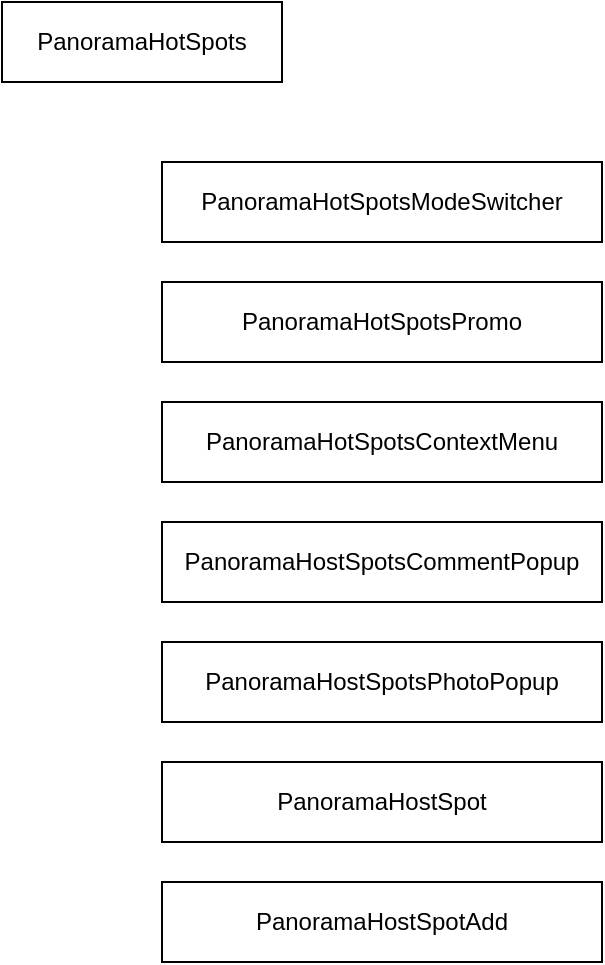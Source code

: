 <mxfile version="13.7.6" type="github">
  <diagram id="7smqW_2vYNdz69Y31l9n" name="Page-1">
    <mxGraphModel dx="1186" dy="812" grid="1" gridSize="10" guides="1" tooltips="1" connect="1" arrows="1" fold="1" page="1" pageScale="1" pageWidth="850" pageHeight="1100" math="0" shadow="0">
      <root>
        <mxCell id="0" />
        <mxCell id="1" parent="0" />
        <mxCell id="UEYHM0CQMsHYtj91aBnk-1" value="PanoramaHotSpots" style="rounded=0;whiteSpace=wrap;html=1;" parent="1" vertex="1">
          <mxGeometry x="80" y="200" width="140" height="40" as="geometry" />
        </mxCell>
        <mxCell id="UEYHM0CQMsHYtj91aBnk-2" value="PanoramaHotSpotsModeSwitcher" style="rounded=0;whiteSpace=wrap;html=1;" parent="1" vertex="1">
          <mxGeometry x="160" y="280" width="220" height="40" as="geometry" />
        </mxCell>
        <mxCell id="evqnOPHmrntDd8g38HEj-1" value="PanoramaHotSpotsPromo" style="rounded=0;whiteSpace=wrap;html=1;" vertex="1" parent="1">
          <mxGeometry x="160" y="340" width="220" height="40" as="geometry" />
        </mxCell>
        <mxCell id="evqnOPHmrntDd8g38HEj-2" value="PanoramaHotSpotsContextMenu" style="rounded=0;whiteSpace=wrap;html=1;" vertex="1" parent="1">
          <mxGeometry x="160" y="400" width="220" height="40" as="geometry" />
        </mxCell>
        <mxCell id="evqnOPHmrntDd8g38HEj-3" value="PanoramaHostSpotsCommentPopup" style="rounded=0;whiteSpace=wrap;html=1;" vertex="1" parent="1">
          <mxGeometry x="160" y="460" width="220" height="40" as="geometry" />
        </mxCell>
        <mxCell id="evqnOPHmrntDd8g38HEj-4" value="PanoramaHostSpotsPhotoPopup" style="rounded=0;whiteSpace=wrap;html=1;" vertex="1" parent="1">
          <mxGeometry x="160" y="520" width="220" height="40" as="geometry" />
        </mxCell>
        <mxCell id="evqnOPHmrntDd8g38HEj-5" value="PanoramaHostSpot" style="rounded=0;whiteSpace=wrap;html=1;" vertex="1" parent="1">
          <mxGeometry x="160" y="580" width="220" height="40" as="geometry" />
        </mxCell>
        <mxCell id="evqnOPHmrntDd8g38HEj-6" value="PanoramaHostSpotAdd" style="rounded=0;whiteSpace=wrap;html=1;" vertex="1" parent="1">
          <mxGeometry x="160" y="640" width="220" height="40" as="geometry" />
        </mxCell>
      </root>
    </mxGraphModel>
  </diagram>
</mxfile>
